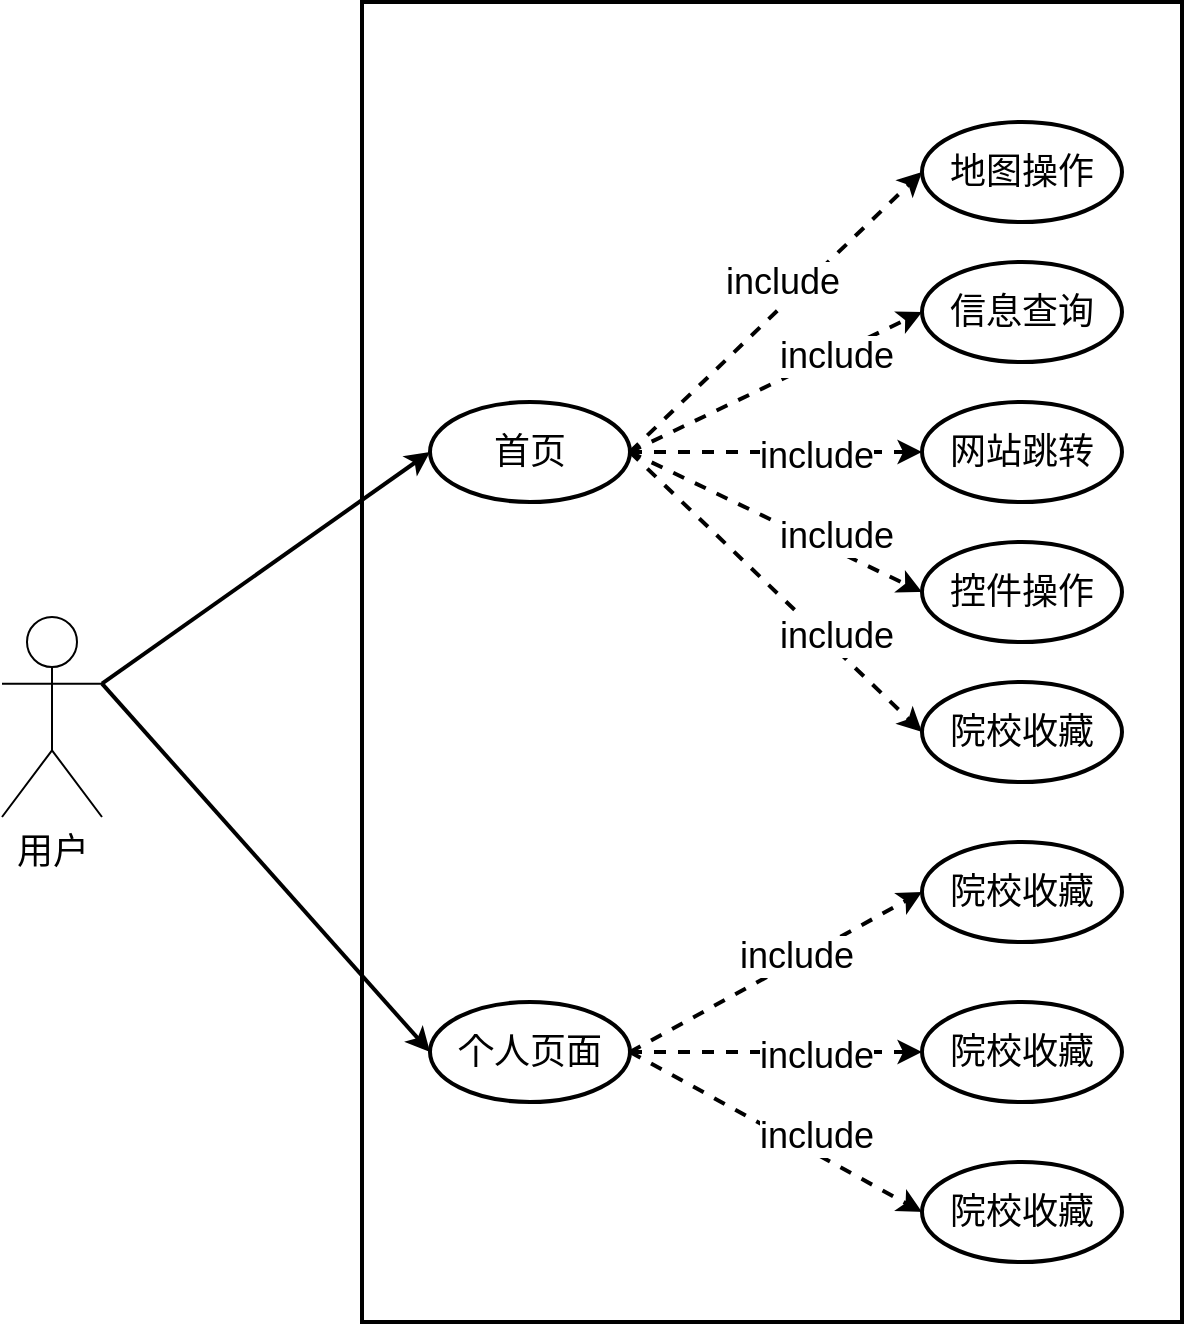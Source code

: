 <mxfile version="24.4.14" type="github">
  <diagram name="第 1 页" id="G_-WLCnUa0WzaMfeG8KN">
    <mxGraphModel dx="1434" dy="1925" grid="1" gridSize="10" guides="1" tooltips="1" connect="1" arrows="1" fold="1" page="1" pageScale="1" pageWidth="827" pageHeight="1169" math="0" shadow="0">
      <root>
        <mxCell id="0" />
        <mxCell id="1" parent="0" />
        <mxCell id="aesuAlMHfipvGWI38JMw-1" value="&lt;font style=&quot;font-size: 18px;&quot;&gt;用户&lt;/font&gt;" style="shape=umlActor;verticalLabelPosition=bottom;verticalAlign=top;html=1;outlineConnect=0;" vertex="1" parent="1">
          <mxGeometry x="100" y="-492.5" width="50" height="100" as="geometry" />
        </mxCell>
        <mxCell id="aesuAlMHfipvGWI38JMw-5" value="" style="rounded=0;whiteSpace=wrap;html=1;strokeWidth=2;" vertex="1" parent="1">
          <mxGeometry x="280" y="-800" width="410" height="660" as="geometry" />
        </mxCell>
        <mxCell id="aesuAlMHfipvGWI38JMw-19" style="rounded=0;orthogonalLoop=1;jettySize=auto;html=1;exitX=1;exitY=0.5;exitDx=0;exitDy=0;entryX=0;entryY=0.5;entryDx=0;entryDy=0;strokeWidth=2;dashed=1;" edge="1" parent="1" source="aesuAlMHfipvGWI38JMw-6" target="aesuAlMHfipvGWI38JMw-15">
          <mxGeometry relative="1" as="geometry" />
        </mxCell>
        <mxCell id="aesuAlMHfipvGWI38JMw-24" value="&lt;font style=&quot;font-size: 18px;&quot;&gt;include&lt;/font&gt;" style="edgeLabel;html=1;align=center;verticalAlign=middle;resizable=0;points=[];" vertex="1" connectable="0" parent="aesuAlMHfipvGWI38JMw-19">
          <mxGeometry x="0.265" y="5" relative="1" as="geometry">
            <mxPoint x="-13" y="7" as="offset" />
          </mxGeometry>
        </mxCell>
        <mxCell id="aesuAlMHfipvGWI38JMw-6" value="&lt;font style=&quot;font-size: 18px;&quot;&gt;首页&lt;/font&gt;" style="ellipse;whiteSpace=wrap;html=1;strokeWidth=2;" vertex="1" parent="1">
          <mxGeometry x="314" y="-600" width="100" height="50" as="geometry" />
        </mxCell>
        <mxCell id="aesuAlMHfipvGWI38JMw-8" value="&lt;span style=&quot;font-size: 18px;&quot;&gt;个人页面&lt;/span&gt;" style="ellipse;whiteSpace=wrap;html=1;strokeWidth=2;" vertex="1" parent="1">
          <mxGeometry x="314" y="-300" width="100" height="50" as="geometry" />
        </mxCell>
        <mxCell id="aesuAlMHfipvGWI38JMw-11" style="rounded=0;orthogonalLoop=1;jettySize=auto;html=1;entryX=0;entryY=0.5;entryDx=0;entryDy=0;strokeWidth=2;exitX=1;exitY=0.333;exitDx=0;exitDy=0;exitPerimeter=0;" edge="1" parent="1" source="aesuAlMHfipvGWI38JMw-1" target="aesuAlMHfipvGWI38JMw-6">
          <mxGeometry relative="1" as="geometry">
            <mxPoint x="160" y="-530" as="sourcePoint" />
          </mxGeometry>
        </mxCell>
        <mxCell id="aesuAlMHfipvGWI38JMw-12" style="rounded=0;orthogonalLoop=1;jettySize=auto;html=1;entryX=0;entryY=0.5;entryDx=0;entryDy=0;strokeWidth=2;exitX=1;exitY=0.333;exitDx=0;exitDy=0;exitPerimeter=0;" edge="1" parent="1" source="aesuAlMHfipvGWI38JMw-1" target="aesuAlMHfipvGWI38JMw-8">
          <mxGeometry relative="1" as="geometry">
            <mxPoint x="160" y="-455" as="sourcePoint" />
            <mxPoint x="324" y="-599" as="targetPoint" />
          </mxGeometry>
        </mxCell>
        <mxCell id="aesuAlMHfipvGWI38JMw-14" value="&lt;font style=&quot;font-size: 18px;&quot;&gt;信息查询&lt;/font&gt;" style="ellipse;whiteSpace=wrap;html=1;strokeWidth=2;" vertex="1" parent="1">
          <mxGeometry x="560" y="-670" width="100" height="50" as="geometry" />
        </mxCell>
        <mxCell id="aesuAlMHfipvGWI38JMw-15" value="&lt;span style=&quot;font-size: 18px;&quot;&gt;地图操作&lt;/span&gt;" style="ellipse;whiteSpace=wrap;html=1;strokeWidth=2;" vertex="1" parent="1">
          <mxGeometry x="560" y="-740" width="100" height="50" as="geometry" />
        </mxCell>
        <mxCell id="aesuAlMHfipvGWI38JMw-16" value="&lt;font style=&quot;font-size: 18px;&quot;&gt;网站跳转&lt;/font&gt;" style="ellipse;whiteSpace=wrap;html=1;strokeWidth=2;" vertex="1" parent="1">
          <mxGeometry x="560" y="-600" width="100" height="50" as="geometry" />
        </mxCell>
        <mxCell id="aesuAlMHfipvGWI38JMw-17" value="&lt;font style=&quot;font-size: 18px;&quot;&gt;控件操作&lt;/font&gt;&lt;span style=&quot;color: rgba(0, 0, 0, 0); font-family: monospace; font-size: 0px; text-align: start; text-wrap: nowrap;&quot;&gt;%3CmxGraphModel%3E%3Croot%3E%3CmxCell%20id%3D%220%22%2F%3E%3CmxCell%20id%3D%221%22%20parent%3D%220%22%2F%3E%3CmxCell%20id%3D%222%22%20value%3D%22%26lt%3Bfont%20style%3D%26quot%3Bfont-size%3A%2018px%3B%26quot%3B%26gt%3B%E9%A6%96%E9%A1%B5%26lt%3B%2Ffont%26gt%3B%22%20style%3D%22ellipse%3BwhiteSpace%3Dwrap%3Bhtml%3D1%3BstrokeWidth%3D2%3B%22%20vertex%3D%221%22%20parent%3D%221%22%3E%3CmxGeometry%20x%3D%22460%22%20y%3D%22-570%22%20width%3D%22100%22%20height%3D%2250%22%20as%3D%22geometry%22%2F%3E%3C%2FmxCell%3E%3C%2Froot%3E%3C%2FmxGraphModel%3E&lt;/span&gt;" style="ellipse;whiteSpace=wrap;html=1;strokeWidth=2;" vertex="1" parent="1">
          <mxGeometry x="560" y="-530" width="100" height="50" as="geometry" />
        </mxCell>
        <mxCell id="aesuAlMHfipvGWI38JMw-18" value="&lt;span style=&quot;font-size: 18px;&quot;&gt;院校收藏&lt;/span&gt;" style="ellipse;whiteSpace=wrap;html=1;strokeWidth=2;" vertex="1" parent="1">
          <mxGeometry x="560" y="-460" width="100" height="50" as="geometry" />
        </mxCell>
        <mxCell id="aesuAlMHfipvGWI38JMw-20" style="rounded=0;orthogonalLoop=1;jettySize=auto;html=1;exitX=1;exitY=0.5;exitDx=0;exitDy=0;entryX=0;entryY=0.5;entryDx=0;entryDy=0;strokeWidth=2;dashed=1;" edge="1" parent="1" source="aesuAlMHfipvGWI38JMw-6" target="aesuAlMHfipvGWI38JMw-14">
          <mxGeometry relative="1" as="geometry">
            <mxPoint x="424" y="-535" as="sourcePoint" />
            <mxPoint x="540" y="-675" as="targetPoint" />
          </mxGeometry>
        </mxCell>
        <mxCell id="aesuAlMHfipvGWI38JMw-21" style="rounded=0;orthogonalLoop=1;jettySize=auto;html=1;exitX=1;exitY=0.5;exitDx=0;exitDy=0;entryX=0;entryY=0.5;entryDx=0;entryDy=0;strokeWidth=2;dashed=1;" edge="1" parent="1" source="aesuAlMHfipvGWI38JMw-6" target="aesuAlMHfipvGWI38JMw-16">
          <mxGeometry relative="1" as="geometry">
            <mxPoint x="424" y="-535" as="sourcePoint" />
            <mxPoint x="540" y="-605" as="targetPoint" />
          </mxGeometry>
        </mxCell>
        <mxCell id="aesuAlMHfipvGWI38JMw-22" style="rounded=0;orthogonalLoop=1;jettySize=auto;html=1;exitX=1;exitY=0.5;exitDx=0;exitDy=0;entryX=0;entryY=0.5;entryDx=0;entryDy=0;strokeWidth=2;dashed=1;" edge="1" parent="1" source="aesuAlMHfipvGWI38JMw-6" target="aesuAlMHfipvGWI38JMw-17">
          <mxGeometry relative="1" as="geometry">
            <mxPoint x="424" y="-535" as="sourcePoint" />
            <mxPoint x="540" y="-535" as="targetPoint" />
          </mxGeometry>
        </mxCell>
        <mxCell id="aesuAlMHfipvGWI38JMw-23" style="rounded=0;orthogonalLoop=1;jettySize=auto;html=1;exitX=1;exitY=0.5;exitDx=0;exitDy=0;entryX=0;entryY=0.5;entryDx=0;entryDy=0;strokeWidth=2;dashed=1;" edge="1" parent="1" source="aesuAlMHfipvGWI38JMw-6" target="aesuAlMHfipvGWI38JMw-18">
          <mxGeometry relative="1" as="geometry">
            <mxPoint x="424" y="-535" as="sourcePoint" />
            <mxPoint x="540" y="-465" as="targetPoint" />
          </mxGeometry>
        </mxCell>
        <mxCell id="aesuAlMHfipvGWI38JMw-27" value="&lt;font style=&quot;font-size: 18px;&quot;&gt;include&lt;/font&gt;" style="edgeLabel;html=1;align=center;verticalAlign=middle;resizable=0;points=[];" vertex="1" connectable="0" parent="1">
          <mxGeometry x="479.998" y="-640.0" as="geometry">
            <mxPoint x="37" y="17" as="offset" />
          </mxGeometry>
        </mxCell>
        <mxCell id="aesuAlMHfipvGWI38JMw-28" value="&lt;font style=&quot;font-size: 18px;&quot;&gt;include&lt;/font&gt;" style="edgeLabel;html=1;align=center;verticalAlign=middle;resizable=0;points=[];" vertex="1" connectable="0" parent="1">
          <mxGeometry x="469.998" y="-590.0" as="geometry">
            <mxPoint x="37" y="17" as="offset" />
          </mxGeometry>
        </mxCell>
        <mxCell id="aesuAlMHfipvGWI38JMw-30" value="&lt;font style=&quot;font-size: 18px;&quot;&gt;include&lt;/font&gt;" style="edgeLabel;html=1;align=center;verticalAlign=middle;resizable=0;points=[];" vertex="1" connectable="0" parent="1">
          <mxGeometry x="479.998" y="-550.0" as="geometry">
            <mxPoint x="37" y="17" as="offset" />
          </mxGeometry>
        </mxCell>
        <mxCell id="aesuAlMHfipvGWI38JMw-31" value="&lt;span style=&quot;font-size: 18px;&quot;&gt;include&lt;/span&gt;" style="edgeLabel;html=1;align=center;verticalAlign=middle;resizable=0;points=[];" vertex="1" connectable="0" parent="1">
          <mxGeometry x="479.998" y="-500.0" as="geometry">
            <mxPoint x="37" y="17" as="offset" />
          </mxGeometry>
        </mxCell>
        <mxCell id="aesuAlMHfipvGWI38JMw-32" value="&lt;span style=&quot;font-size: 18px;&quot;&gt;院校收藏&lt;/span&gt;" style="ellipse;whiteSpace=wrap;html=1;strokeWidth=2;" vertex="1" parent="1">
          <mxGeometry x="560" y="-380" width="100" height="50" as="geometry" />
        </mxCell>
        <mxCell id="aesuAlMHfipvGWI38JMw-33" value="&lt;span style=&quot;font-size: 18px;&quot;&gt;院校收藏&lt;/span&gt;" style="ellipse;whiteSpace=wrap;html=1;strokeWidth=2;" vertex="1" parent="1">
          <mxGeometry x="560" y="-220" width="100" height="50" as="geometry" />
        </mxCell>
        <mxCell id="aesuAlMHfipvGWI38JMw-34" style="rounded=0;orthogonalLoop=1;jettySize=auto;html=1;exitX=1;exitY=0.5;exitDx=0;exitDy=0;entryX=0;entryY=0.5;entryDx=0;entryDy=0;strokeWidth=2;dashed=1;" edge="1" parent="1" source="aesuAlMHfipvGWI38JMw-8" target="aesuAlMHfipvGWI38JMw-32">
          <mxGeometry relative="1" as="geometry">
            <mxPoint x="424" y="-565" as="sourcePoint" />
            <mxPoint x="570" y="-425" as="targetPoint" />
          </mxGeometry>
        </mxCell>
        <mxCell id="aesuAlMHfipvGWI38JMw-35" style="rounded=0;orthogonalLoop=1;jettySize=auto;html=1;exitX=1;exitY=0.5;exitDx=0;exitDy=0;entryX=0;entryY=0.5;entryDx=0;entryDy=0;strokeWidth=2;dashed=1;" edge="1" parent="1" source="aesuAlMHfipvGWI38JMw-8" target="aesuAlMHfipvGWI38JMw-33">
          <mxGeometry relative="1" as="geometry">
            <mxPoint x="424" y="-265" as="sourcePoint" />
            <mxPoint x="570" y="-305" as="targetPoint" />
          </mxGeometry>
        </mxCell>
        <mxCell id="aesuAlMHfipvGWI38JMw-36" value="&lt;span style=&quot;font-size: 18px;&quot;&gt;院校收藏&lt;/span&gt;" style="ellipse;whiteSpace=wrap;html=1;strokeWidth=2;" vertex="1" parent="1">
          <mxGeometry x="560" y="-300" width="100" height="50" as="geometry" />
        </mxCell>
        <mxCell id="aesuAlMHfipvGWI38JMw-37" style="rounded=0;orthogonalLoop=1;jettySize=auto;html=1;exitX=1;exitY=0.5;exitDx=0;exitDy=0;entryX=0;entryY=0.5;entryDx=0;entryDy=0;strokeWidth=2;dashed=1;" edge="1" parent="1" source="aesuAlMHfipvGWI38JMw-8" target="aesuAlMHfipvGWI38JMw-36">
          <mxGeometry relative="1" as="geometry">
            <mxPoint x="424" y="-265" as="sourcePoint" />
            <mxPoint x="570" y="-345" as="targetPoint" />
          </mxGeometry>
        </mxCell>
        <mxCell id="aesuAlMHfipvGWI38JMw-39" value="&lt;span style=&quot;font-size: 18px;&quot;&gt;include&lt;/span&gt;" style="edgeLabel;html=1;align=center;verticalAlign=middle;resizable=0;points=[];" vertex="1" connectable="0" parent="1">
          <mxGeometry x="459.998" y="-340.0" as="geometry">
            <mxPoint x="37" y="17" as="offset" />
          </mxGeometry>
        </mxCell>
        <mxCell id="aesuAlMHfipvGWI38JMw-40" value="&lt;span style=&quot;font-size: 18px;&quot;&gt;include&lt;/span&gt;" style="edgeLabel;html=1;align=center;verticalAlign=middle;resizable=0;points=[];" vertex="1" connectable="0" parent="1">
          <mxGeometry x="469.998" y="-290.0" as="geometry">
            <mxPoint x="37" y="17" as="offset" />
          </mxGeometry>
        </mxCell>
        <mxCell id="aesuAlMHfipvGWI38JMw-41" value="&lt;span style=&quot;font-size: 18px;&quot;&gt;include&lt;/span&gt;" style="edgeLabel;html=1;align=center;verticalAlign=middle;resizable=0;points=[];" vertex="1" connectable="0" parent="1">
          <mxGeometry x="469.998" y="-250.0" as="geometry">
            <mxPoint x="37" y="17" as="offset" />
          </mxGeometry>
        </mxCell>
      </root>
    </mxGraphModel>
  </diagram>
</mxfile>
